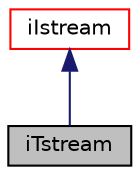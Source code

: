 digraph "iTstream"
{
 // LATEX_PDF_SIZE
  edge [fontname="Helvetica",fontsize="10",labelfontname="Helvetica",labelfontsize="10"];
  node [fontname="Helvetica",fontsize="10",shape=record];
  Node1 [label="iTstream",height=0.2,width=0.4,color="black", fillcolor="grey75", style="filled", fontcolor="black",tooltip="Input token stream."];
  Node2 -> Node1 [dir="back",color="midnightblue",fontsize="10",style="solid",fontname="Helvetica"];
  Node2 [label="iIstream",height=0.2,width=0.4,color="red", fillcolor="white", style="filled",URL="$classpFlow_1_1iIstream.html",tooltip="Interface class for any input stream"];
}
